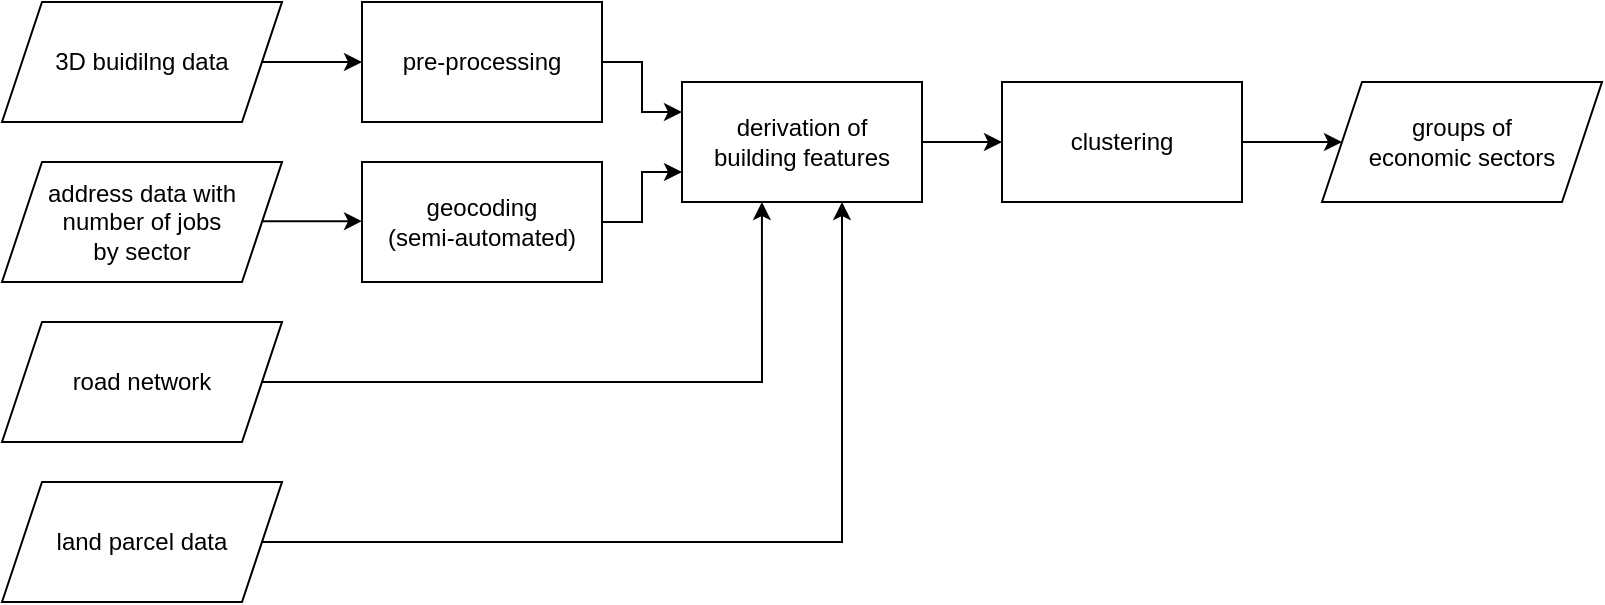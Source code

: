 <mxfile version="20.8.16" type="github">
  <diagram id="6a731a19-8d31-9384-78a2-239565b7b9f0" name="Page-1">
    <mxGraphModel dx="1195" dy="605" grid="1" gridSize="10" guides="1" tooltips="1" connect="1" arrows="1" fold="1" page="1" pageScale="1" pageWidth="1169" pageHeight="827" background="none" math="0" shadow="0">
      <root>
        <mxCell id="0" />
        <mxCell id="1" parent="0" />
        <mxCell id="2-7jsOi7BqS28HNkt4eJ-55" value="3D buidilng data" style="shape=parallelogram;perimeter=parallelogramPerimeter;whiteSpace=wrap;html=1;fixedSize=1;" vertex="1" parent="1">
          <mxGeometry x="60" y="80" width="140" height="60" as="geometry" />
        </mxCell>
        <mxCell id="2-7jsOi7BqS28HNkt4eJ-71" style="edgeStyle=orthogonalEdgeStyle;rounded=0;orthogonalLoop=1;jettySize=auto;html=1;exitX=1;exitY=0.5;exitDx=0;exitDy=0;entryX=0;entryY=0.25;entryDx=0;entryDy=0;" edge="1" parent="1" source="2-7jsOi7BqS28HNkt4eJ-57" target="2-7jsOi7BqS28HNkt4eJ-62">
          <mxGeometry relative="1" as="geometry">
            <mxPoint x="380" y="130" as="targetPoint" />
          </mxGeometry>
        </mxCell>
        <mxCell id="2-7jsOi7BqS28HNkt4eJ-57" value="pre-processing" style="rounded=0;whiteSpace=wrap;html=1;" vertex="1" parent="1">
          <mxGeometry x="240" y="80" width="120" height="60" as="geometry" />
        </mxCell>
        <mxCell id="2-7jsOi7BqS28HNkt4eJ-58" value="&lt;div&gt;address data with &lt;br&gt;&lt;/div&gt;&lt;div&gt;number of jobs &lt;br&gt;&lt;/div&gt;&lt;div&gt;by sector&lt;br&gt;&lt;/div&gt;" style="shape=parallelogram;perimeter=parallelogramPerimeter;whiteSpace=wrap;html=1;fixedSize=1;" vertex="1" parent="1">
          <mxGeometry x="60" y="160" width="140" height="60" as="geometry" />
        </mxCell>
        <mxCell id="2-7jsOi7BqS28HNkt4eJ-79" style="edgeStyle=orthogonalEdgeStyle;rounded=0;orthogonalLoop=1;jettySize=auto;html=1;exitX=1;exitY=0.5;exitDx=0;exitDy=0;entryX=0.333;entryY=1;entryDx=0;entryDy=0;entryPerimeter=0;" edge="1" parent="1" source="2-7jsOi7BqS28HNkt4eJ-60" target="2-7jsOi7BqS28HNkt4eJ-62">
          <mxGeometry relative="1" as="geometry">
            <mxPoint x="440" y="269.667" as="targetPoint" />
          </mxGeometry>
        </mxCell>
        <mxCell id="2-7jsOi7BqS28HNkt4eJ-60" value="road network" style="shape=parallelogram;perimeter=parallelogramPerimeter;whiteSpace=wrap;html=1;fixedSize=1;" vertex="1" parent="1">
          <mxGeometry x="60" y="240" width="140" height="60" as="geometry" />
        </mxCell>
        <mxCell id="2-7jsOi7BqS28HNkt4eJ-74" style="edgeStyle=orthogonalEdgeStyle;rounded=0;orthogonalLoop=1;jettySize=auto;html=1;exitX=1;exitY=0.5;exitDx=0;exitDy=0;entryX=0;entryY=0.75;entryDx=0;entryDy=0;" edge="1" parent="1" source="2-7jsOi7BqS28HNkt4eJ-61" target="2-7jsOi7BqS28HNkt4eJ-62">
          <mxGeometry relative="1" as="geometry">
            <mxPoint x="380" y="170" as="targetPoint" />
          </mxGeometry>
        </mxCell>
        <mxCell id="2-7jsOi7BqS28HNkt4eJ-61" value="&lt;div&gt;geocoding&lt;/div&gt;&lt;div&gt;(semi-automated)&lt;br&gt;&lt;/div&gt;" style="rounded=0;whiteSpace=wrap;html=1;" vertex="1" parent="1">
          <mxGeometry x="240" y="160" width="120" height="60" as="geometry" />
        </mxCell>
        <mxCell id="2-7jsOi7BqS28HNkt4eJ-75" style="edgeStyle=orthogonalEdgeStyle;rounded=0;orthogonalLoop=1;jettySize=auto;html=1;exitX=1;exitY=0.5;exitDx=0;exitDy=0;entryX=0;entryY=0.5;entryDx=0;entryDy=0;" edge="1" parent="1" source="2-7jsOi7BqS28HNkt4eJ-62" target="2-7jsOi7BqS28HNkt4eJ-63">
          <mxGeometry relative="1" as="geometry" />
        </mxCell>
        <mxCell id="2-7jsOi7BqS28HNkt4eJ-62" value="&lt;div&gt;derivation of&lt;/div&gt;&lt;div&gt;building features&lt;br&gt;&lt;/div&gt;" style="rounded=0;whiteSpace=wrap;html=1;" vertex="1" parent="1">
          <mxGeometry x="400" y="120" width="120" height="60" as="geometry" />
        </mxCell>
        <mxCell id="2-7jsOi7BqS28HNkt4eJ-76" style="edgeStyle=orthogonalEdgeStyle;rounded=0;orthogonalLoop=1;jettySize=auto;html=1;exitX=1;exitY=0.5;exitDx=0;exitDy=0;" edge="1" parent="1" source="2-7jsOi7BqS28HNkt4eJ-63" target="2-7jsOi7BqS28HNkt4eJ-64">
          <mxGeometry relative="1" as="geometry" />
        </mxCell>
        <mxCell id="2-7jsOi7BqS28HNkt4eJ-63" value="&lt;div&gt;clustering&lt;br&gt;&lt;/div&gt;" style="rounded=0;whiteSpace=wrap;html=1;" vertex="1" parent="1">
          <mxGeometry x="560" y="120" width="120" height="60" as="geometry" />
        </mxCell>
        <mxCell id="2-7jsOi7BqS28HNkt4eJ-64" value="&lt;div&gt;groups of&lt;/div&gt;&lt;div&gt;economic sectors&lt;br&gt;&lt;/div&gt;" style="shape=parallelogram;perimeter=parallelogramPerimeter;whiteSpace=wrap;html=1;fixedSize=1;" vertex="1" parent="1">
          <mxGeometry x="720" y="120" width="140" height="60" as="geometry" />
        </mxCell>
        <mxCell id="2-7jsOi7BqS28HNkt4eJ-66" value="" style="endArrow=classic;html=1;rounded=0;exitX=1;exitY=0.5;exitDx=0;exitDy=0;entryX=0;entryY=0.5;entryDx=0;entryDy=0;" edge="1" parent="1" source="2-7jsOi7BqS28HNkt4eJ-55" target="2-7jsOi7BqS28HNkt4eJ-57">
          <mxGeometry width="50" height="50" relative="1" as="geometry">
            <mxPoint x="230" y="30" as="sourcePoint" />
            <mxPoint x="280" y="-20" as="targetPoint" />
          </mxGeometry>
        </mxCell>
        <mxCell id="2-7jsOi7BqS28HNkt4eJ-67" value="" style="endArrow=classic;html=1;rounded=0;exitX=1;exitY=0.5;exitDx=0;exitDy=0;entryX=0;entryY=0.5;entryDx=0;entryDy=0;" edge="1" parent="1">
          <mxGeometry width="50" height="50" relative="1" as="geometry">
            <mxPoint x="190" y="189.58" as="sourcePoint" />
            <mxPoint x="240" y="189.58" as="targetPoint" />
          </mxGeometry>
        </mxCell>
        <mxCell id="2-7jsOi7BqS28HNkt4eJ-78" style="edgeStyle=orthogonalEdgeStyle;rounded=0;orthogonalLoop=1;jettySize=auto;html=1;exitX=1;exitY=0.5;exitDx=0;exitDy=0;" edge="1" parent="1" source="2-7jsOi7BqS28HNkt4eJ-77">
          <mxGeometry relative="1" as="geometry">
            <mxPoint x="480" y="180" as="targetPoint" />
            <Array as="points">
              <mxPoint x="480" y="350" />
              <mxPoint x="480" y="180" />
            </Array>
          </mxGeometry>
        </mxCell>
        <mxCell id="2-7jsOi7BqS28HNkt4eJ-77" value="land parcel data" style="shape=parallelogram;perimeter=parallelogramPerimeter;whiteSpace=wrap;html=1;fixedSize=1;" vertex="1" parent="1">
          <mxGeometry x="60" y="320" width="140" height="60" as="geometry" />
        </mxCell>
      </root>
    </mxGraphModel>
  </diagram>
</mxfile>
